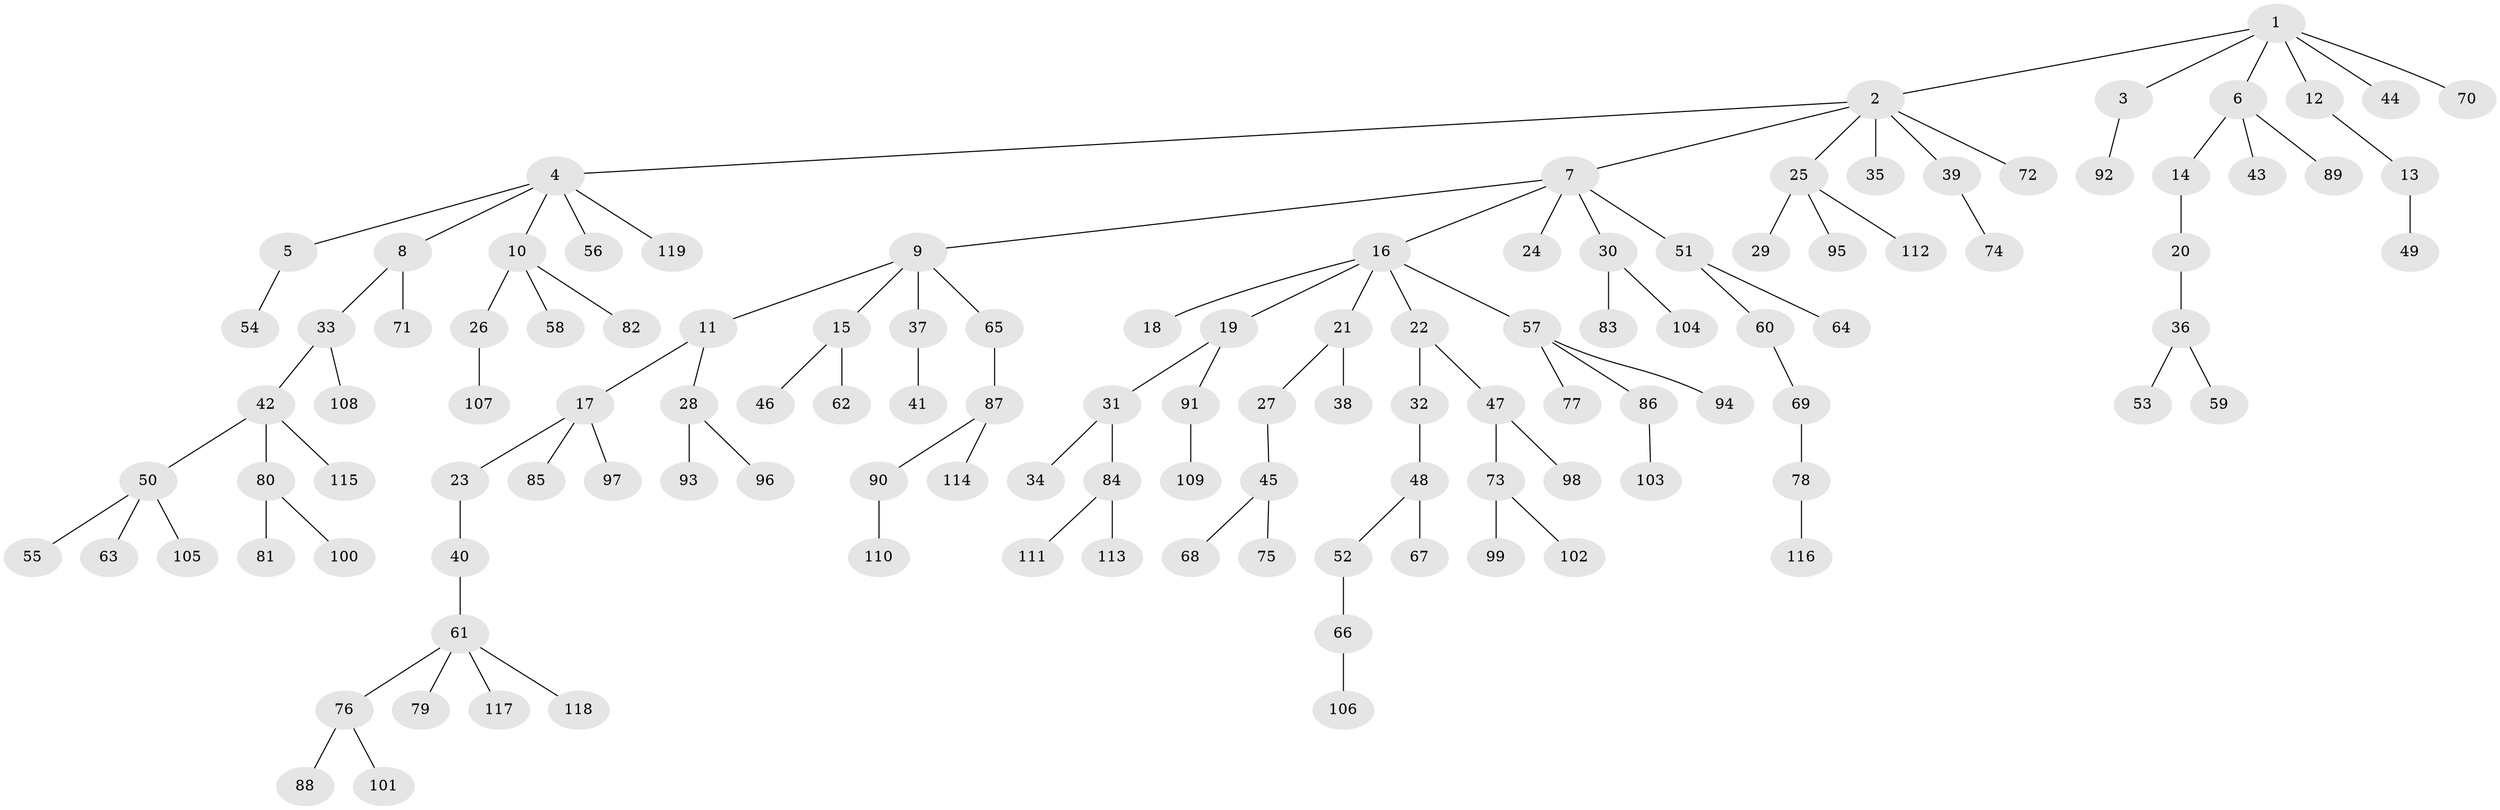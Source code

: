 // coarse degree distribution, {1: 0.9428571428571428, 2: 0.02857142857142857, 33: 0.02857142857142857}
// Generated by graph-tools (version 1.1) at 2025/57/03/04/25 21:57:05]
// undirected, 119 vertices, 118 edges
graph export_dot {
graph [start="1"]
  node [color=gray90,style=filled];
  1;
  2;
  3;
  4;
  5;
  6;
  7;
  8;
  9;
  10;
  11;
  12;
  13;
  14;
  15;
  16;
  17;
  18;
  19;
  20;
  21;
  22;
  23;
  24;
  25;
  26;
  27;
  28;
  29;
  30;
  31;
  32;
  33;
  34;
  35;
  36;
  37;
  38;
  39;
  40;
  41;
  42;
  43;
  44;
  45;
  46;
  47;
  48;
  49;
  50;
  51;
  52;
  53;
  54;
  55;
  56;
  57;
  58;
  59;
  60;
  61;
  62;
  63;
  64;
  65;
  66;
  67;
  68;
  69;
  70;
  71;
  72;
  73;
  74;
  75;
  76;
  77;
  78;
  79;
  80;
  81;
  82;
  83;
  84;
  85;
  86;
  87;
  88;
  89;
  90;
  91;
  92;
  93;
  94;
  95;
  96;
  97;
  98;
  99;
  100;
  101;
  102;
  103;
  104;
  105;
  106;
  107;
  108;
  109;
  110;
  111;
  112;
  113;
  114;
  115;
  116;
  117;
  118;
  119;
  1 -- 2;
  1 -- 3;
  1 -- 6;
  1 -- 12;
  1 -- 44;
  1 -- 70;
  2 -- 4;
  2 -- 7;
  2 -- 25;
  2 -- 35;
  2 -- 39;
  2 -- 72;
  3 -- 92;
  4 -- 5;
  4 -- 8;
  4 -- 10;
  4 -- 56;
  4 -- 119;
  5 -- 54;
  6 -- 14;
  6 -- 43;
  6 -- 89;
  7 -- 9;
  7 -- 16;
  7 -- 24;
  7 -- 30;
  7 -- 51;
  8 -- 33;
  8 -- 71;
  9 -- 11;
  9 -- 15;
  9 -- 37;
  9 -- 65;
  10 -- 26;
  10 -- 58;
  10 -- 82;
  11 -- 17;
  11 -- 28;
  12 -- 13;
  13 -- 49;
  14 -- 20;
  15 -- 46;
  15 -- 62;
  16 -- 18;
  16 -- 19;
  16 -- 21;
  16 -- 22;
  16 -- 57;
  17 -- 23;
  17 -- 85;
  17 -- 97;
  19 -- 31;
  19 -- 91;
  20 -- 36;
  21 -- 27;
  21 -- 38;
  22 -- 32;
  22 -- 47;
  23 -- 40;
  25 -- 29;
  25 -- 95;
  25 -- 112;
  26 -- 107;
  27 -- 45;
  28 -- 93;
  28 -- 96;
  30 -- 83;
  30 -- 104;
  31 -- 34;
  31 -- 84;
  32 -- 48;
  33 -- 42;
  33 -- 108;
  36 -- 53;
  36 -- 59;
  37 -- 41;
  39 -- 74;
  40 -- 61;
  42 -- 50;
  42 -- 80;
  42 -- 115;
  45 -- 68;
  45 -- 75;
  47 -- 73;
  47 -- 98;
  48 -- 52;
  48 -- 67;
  50 -- 55;
  50 -- 63;
  50 -- 105;
  51 -- 60;
  51 -- 64;
  52 -- 66;
  57 -- 77;
  57 -- 86;
  57 -- 94;
  60 -- 69;
  61 -- 76;
  61 -- 79;
  61 -- 117;
  61 -- 118;
  65 -- 87;
  66 -- 106;
  69 -- 78;
  73 -- 99;
  73 -- 102;
  76 -- 88;
  76 -- 101;
  78 -- 116;
  80 -- 81;
  80 -- 100;
  84 -- 111;
  84 -- 113;
  86 -- 103;
  87 -- 90;
  87 -- 114;
  90 -- 110;
  91 -- 109;
}

